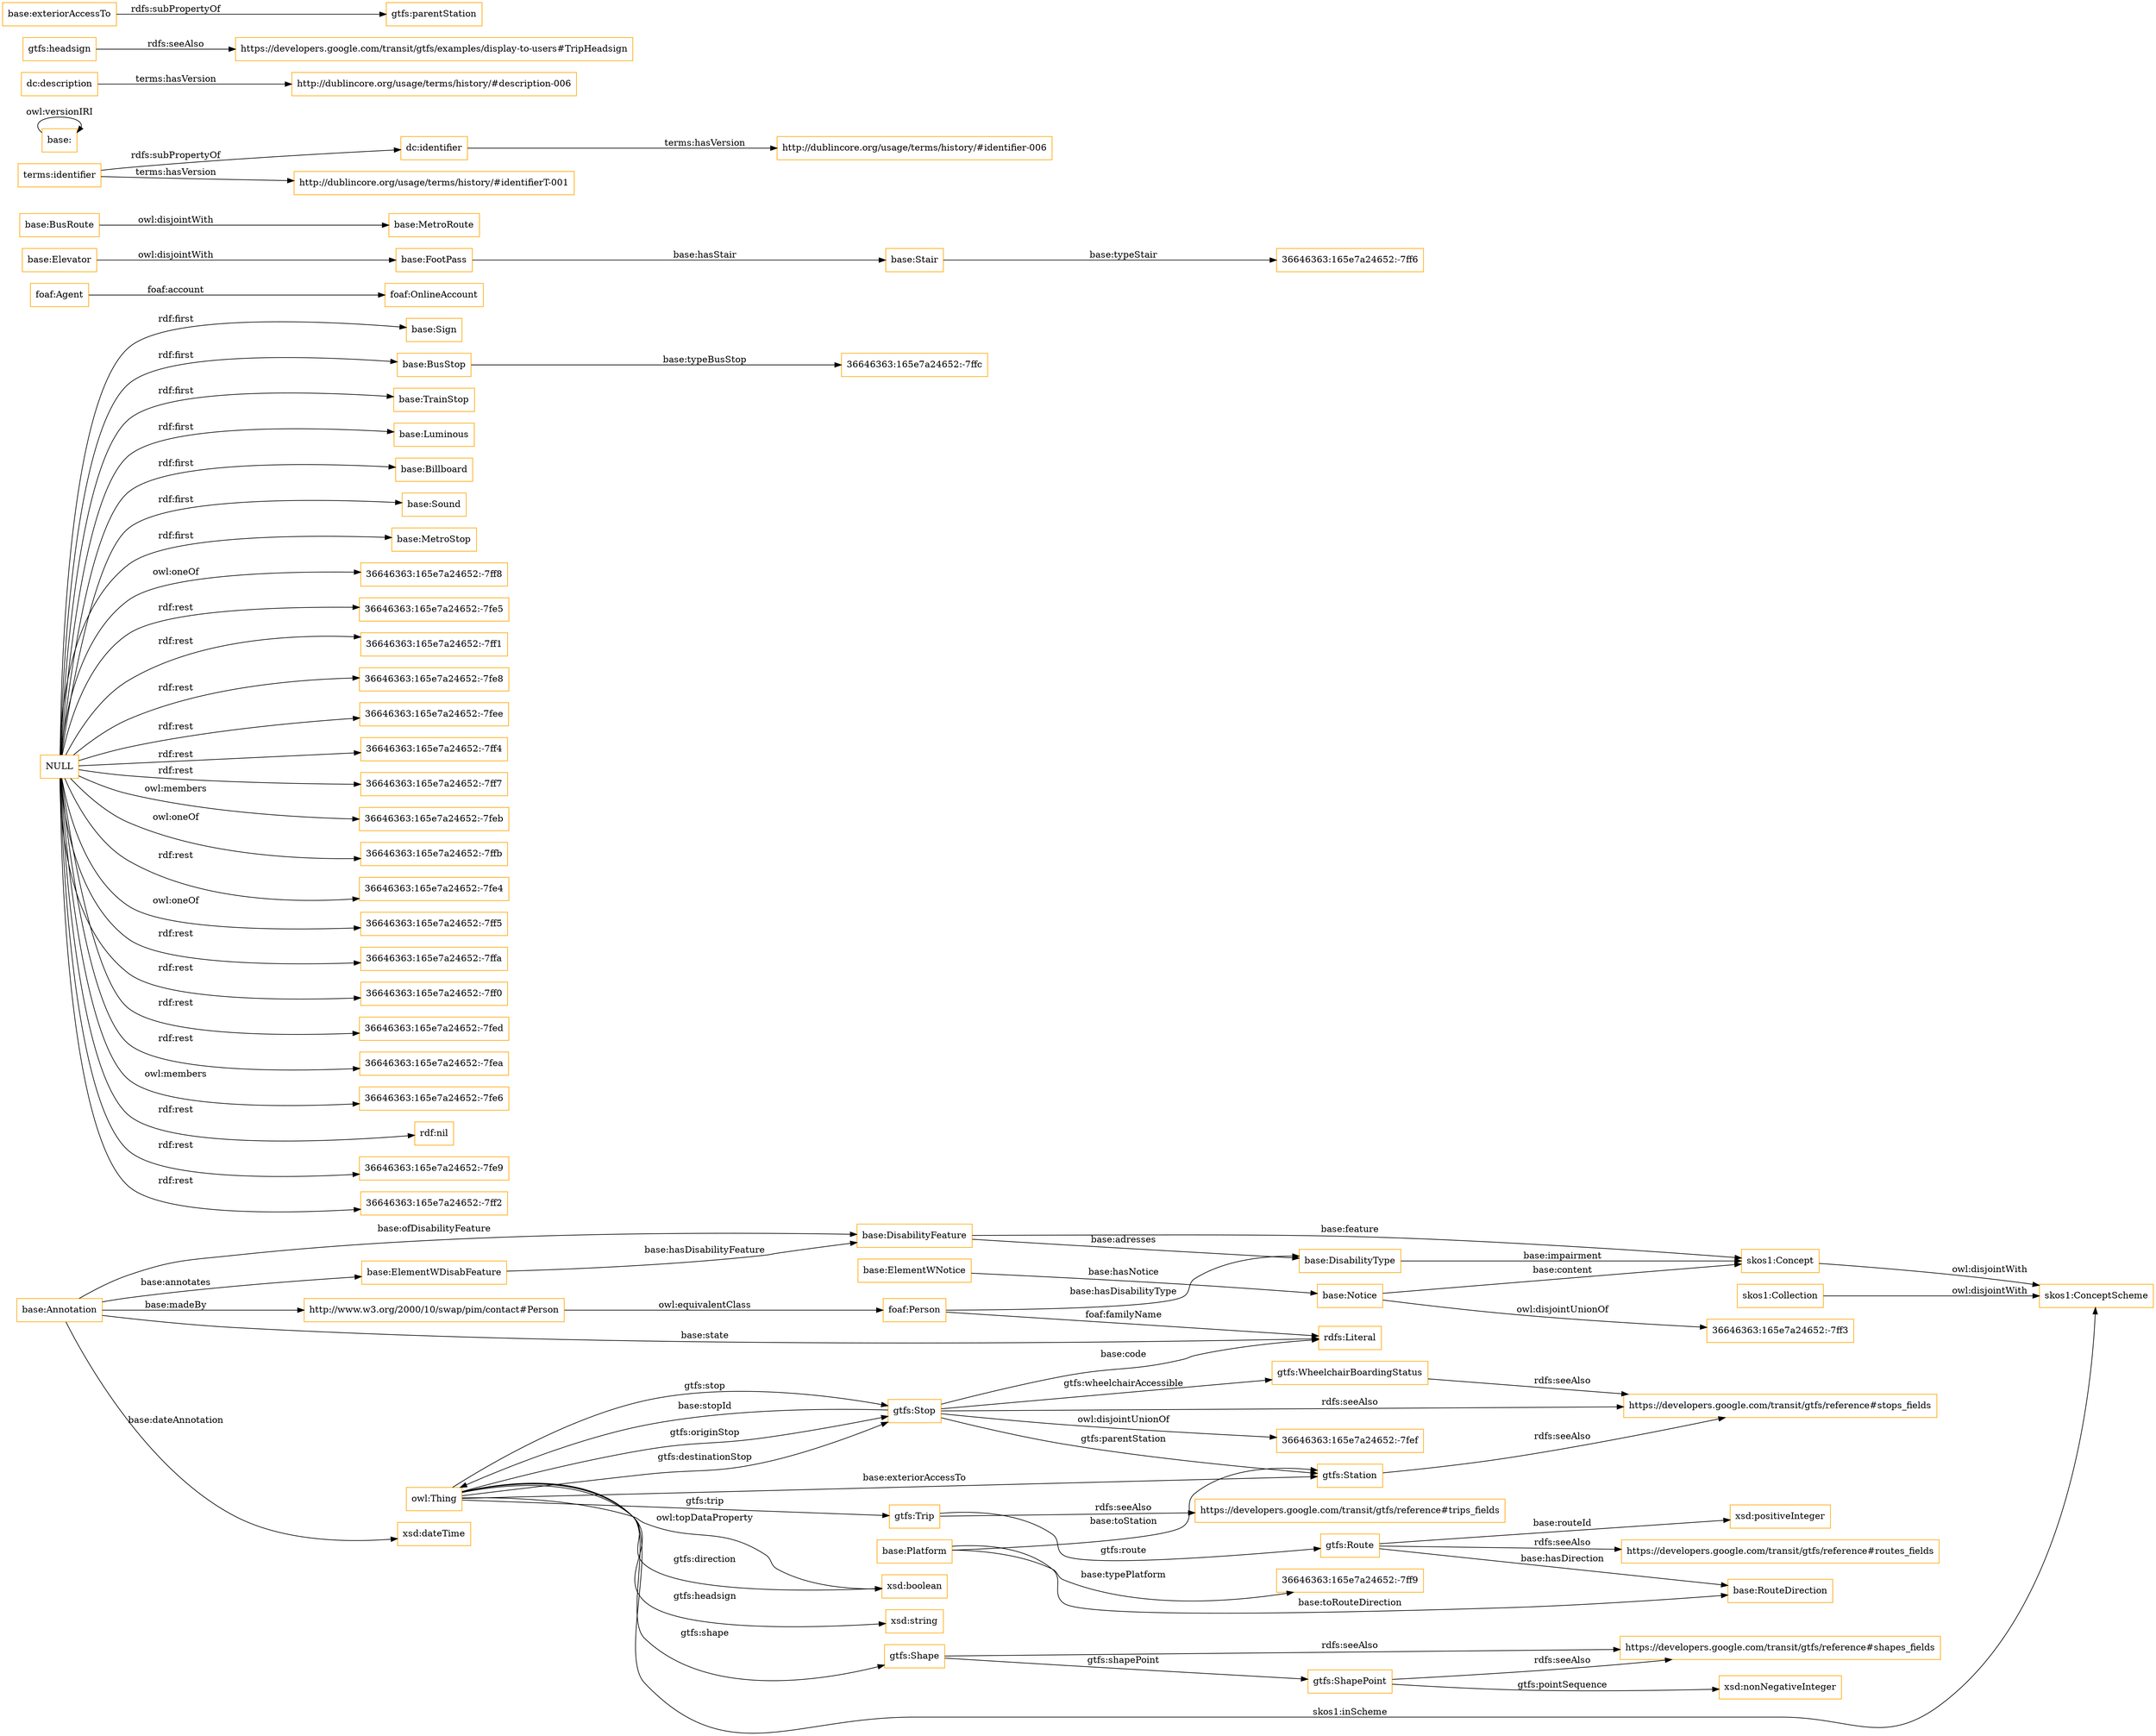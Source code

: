 digraph ar2dtool_diagram { 
rankdir=LR;
size="1501"
node [shape = rectangle, color="orange"]; "base:Annotation" "base:ElementWDisabFeature" "base:Sign" "http://www.w3.org/2000/10/swap/pim/contact#Person" "foaf:Agent" "base:Elevator" "skos1:ConceptScheme" "base:Stair" "skos1:Concept" "gtfs:Station" "base:BusStop" "base:DisabilityFeature" "base:BusRoute" "base:Platform" "gtfs:WheelchairBoardingStatus" "base:TrainStop" "base:Luminous" "base:Billboard" "gtfs:Shape" "base:RouteDirection" "foaf:OnlineAccount" "gtfs:Trip" "base:Sound" "base:MetroStop" "base:Notice" "base:FootPass" "foaf:Person" "gtfs:Stop" "gtfs:ShapePoint" "base:MetroRoute" "base:ElementWNotice" "skos1:Collection" "gtfs:Route" "base:DisabilityType" ; /*classes style*/
	"gtfs:Shape" -> "https://developers.google.com/transit/gtfs/reference#shapes_fields" [ label = "rdfs:seeAlso" ];
	"dc:identifier" -> "http://dublincore.org/usage/terms/history/#identifier-006" [ label = "terms:hasVersion" ];
	"gtfs:ShapePoint" -> "https://developers.google.com/transit/gtfs/reference#shapes_fields" [ label = "rdfs:seeAlso" ];
	"gtfs:Trip" -> "https://developers.google.com/transit/gtfs/reference#trips_fields" [ label = "rdfs:seeAlso" ];
	"skos1:Collection" -> "skos1:ConceptScheme" [ label = "owl:disjointWith" ];
	"base:" -> "base:" [ label = "owl:versionIRI" ];
	"dc:description" -> "http://dublincore.org/usage/terms/history/#description-006" [ label = "terms:hasVersion" ];
	"gtfs:headsign" -> "https://developers.google.com/transit/gtfs/examples/display-to-users#TripHeadsign" [ label = "rdfs:seeAlso" ];
	"base:exteriorAccessTo" -> "gtfs:parentStation" [ label = "rdfs:subPropertyOf" ];
	"terms:identifier" -> "dc:identifier" [ label = "rdfs:subPropertyOf" ];
	"terms:identifier" -> "http://dublincore.org/usage/terms/history/#identifierT-001" [ label = "terms:hasVersion" ];
	"gtfs:Stop" -> "https://developers.google.com/transit/gtfs/reference#stops_fields" [ label = "rdfs:seeAlso" ];
	"gtfs:Stop" -> "36646363:165e7a24652:-7fef" [ label = "owl:disjointUnionOf" ];
	"base:Elevator" -> "base:FootPass" [ label = "owl:disjointWith" ];
	"gtfs:Station" -> "https://developers.google.com/transit/gtfs/reference#stops_fields" [ label = "rdfs:seeAlso" ];
	"NULL" -> "36646363:165e7a24652:-7ff8" [ label = "owl:oneOf" ];
	"NULL" -> "36646363:165e7a24652:-7fe5" [ label = "rdf:rest" ];
	"NULL" -> "36646363:165e7a24652:-7ff1" [ label = "rdf:rest" ];
	"NULL" -> "36646363:165e7a24652:-7fe8" [ label = "rdf:rest" ];
	"NULL" -> "36646363:165e7a24652:-7fee" [ label = "rdf:rest" ];
	"NULL" -> "36646363:165e7a24652:-7ff4" [ label = "rdf:rest" ];
	"NULL" -> "36646363:165e7a24652:-7ff7" [ label = "rdf:rest" ];
	"NULL" -> "36646363:165e7a24652:-7feb" [ label = "owl:members" ];
	"NULL" -> "36646363:165e7a24652:-7ffb" [ label = "owl:oneOf" ];
	"NULL" -> "36646363:165e7a24652:-7fe4" [ label = "rdf:rest" ];
	"NULL" -> "36646363:165e7a24652:-7ff5" [ label = "owl:oneOf" ];
	"NULL" -> "base:BusStop" [ label = "rdf:first" ];
	"NULL" -> "base:Luminous" [ label = "rdf:first" ];
	"NULL" -> "base:Billboard" [ label = "rdf:first" ];
	"NULL" -> "36646363:165e7a24652:-7ffa" [ label = "rdf:rest" ];
	"NULL" -> "36646363:165e7a24652:-7ff0" [ label = "rdf:rest" ];
	"NULL" -> "base:Sound" [ label = "rdf:first" ];
	"NULL" -> "36646363:165e7a24652:-7fed" [ label = "rdf:rest" ];
	"NULL" -> "36646363:165e7a24652:-7fea" [ label = "rdf:rest" ];
	"NULL" -> "base:Sign" [ label = "rdf:first" ];
	"NULL" -> "base:MetroStop" [ label = "rdf:first" ];
	"NULL" -> "36646363:165e7a24652:-7fe6" [ label = "owl:members" ];
	"NULL" -> "rdf:nil" [ label = "rdf:rest" ];
	"NULL" -> "36646363:165e7a24652:-7fe9" [ label = "rdf:rest" ];
	"NULL" -> "36646363:165e7a24652:-7ff2" [ label = "rdf:rest" ];
	"NULL" -> "base:TrainStop" [ label = "rdf:first" ];
	"base:BusRoute" -> "base:MetroRoute" [ label = "owl:disjointWith" ];
	"skos1:Concept" -> "skos1:ConceptScheme" [ label = "owl:disjointWith" ];
	"http://www.w3.org/2000/10/swap/pim/contact#Person" -> "foaf:Person" [ label = "owl:equivalentClass" ];
	"base:Notice" -> "36646363:165e7a24652:-7ff3" [ label = "owl:disjointUnionOf" ];
	"gtfs:Route" -> "https://developers.google.com/transit/gtfs/reference#routes_fields" [ label = "rdfs:seeAlso" ];
	"gtfs:WheelchairBoardingStatus" -> "https://developers.google.com/transit/gtfs/reference#stops_fields" [ label = "rdfs:seeAlso" ];
	"base:BusStop" -> "36646363:165e7a24652:-7ffc" [ label = "base:typeBusStop" ];
	"foaf:Person" -> "base:DisabilityType" [ label = "base:hasDisabilityType" ];
	"gtfs:ShapePoint" -> "xsd:nonNegativeInteger" [ label = "gtfs:pointSequence" ];
	"base:Platform" -> "gtfs:Station" [ label = "base:toStation" ];
	"base:Platform" -> "base:RouteDirection" [ label = "base:toRouteDirection" ];
	"base:Annotation" -> "rdfs:Literal" [ label = "base:state" ];
	"gtfs:Stop" -> "gtfs:Station" [ label = "gtfs:parentStation" ];
	"gtfs:Stop" -> "owl:Thing" [ label = "base:stopId" ];
	"base:Platform" -> "36646363:165e7a24652:-7ff9" [ label = "base:typePlatform" ];
	"gtfs:Stop" -> "rdfs:Literal" [ label = "base:code" ];
	"foaf:Person" -> "rdfs:Literal" [ label = "foaf:familyName" ];
	"base:DisabilityType" -> "skos1:Concept" [ label = "base:impairment" ];
	"gtfs:Shape" -> "gtfs:ShapePoint" [ label = "gtfs:shapePoint" ];
	"owl:Thing" -> "gtfs:Stop" [ label = "gtfs:originStop" ];
	"owl:Thing" -> "gtfs:Trip" [ label = "gtfs:trip" ];
	"base:Stair" -> "36646363:165e7a24652:-7ff6" [ label = "base:typeStair" ];
	"owl:Thing" -> "xsd:boolean" [ label = "gtfs:direction" ];
	"owl:Thing" -> "gtfs:Shape" [ label = "gtfs:shape" ];
	"base:Annotation" -> "xsd:dateTime" [ label = "base:dateAnnotation" ];
	"owl:Thing" -> "gtfs:Stop" [ label = "gtfs:destinationStop" ];
	"base:Notice" -> "skos1:Concept" [ label = "base:content" ];
	"base:FootPass" -> "base:Stair" [ label = "base:hasStair" ];
	"gtfs:Stop" -> "gtfs:WheelchairBoardingStatus" [ label = "gtfs:wheelchairAccessible" ];
	"base:Annotation" -> "base:ElementWDisabFeature" [ label = "base:annotates" ];
	"owl:Thing" -> "gtfs:Stop" [ label = "gtfs:stop" ];
	"base:DisabilityFeature" -> "base:DisabilityType" [ label = "base:adresses" ];
	"base:Annotation" -> "http://www.w3.org/2000/10/swap/pim/contact#Person" [ label = "base:madeBy" ];
	"base:ElementWNotice" -> "base:Notice" [ label = "base:hasNotice" ];
	"foaf:Agent" -> "foaf:OnlineAccount" [ label = "foaf:account" ];
	"base:DisabilityFeature" -> "skos1:Concept" [ label = "base:feature" ];
	"base:Annotation" -> "base:DisabilityFeature" [ label = "base:ofDisabilityFeature" ];
	"gtfs:Route" -> "base:RouteDirection" [ label = "base:hasDirection" ];
	"gtfs:Route" -> "xsd:positiveInteger" [ label = "base:routeId" ];
	"gtfs:Trip" -> "gtfs:Route" [ label = "gtfs:route" ];
	"owl:Thing" -> "gtfs:Station" [ label = "base:exteriorAccessTo" ];
	"owl:Thing" -> "xsd:boolean" [ label = "owl:topDataProperty" ];
	"owl:Thing" -> "xsd:string" [ label = "gtfs:headsign" ];
	"owl:Thing" -> "skos1:ConceptScheme" [ label = "skos1:inScheme" ];
	"base:ElementWDisabFeature" -> "base:DisabilityFeature" [ label = "base:hasDisabilityFeature" ];

}
